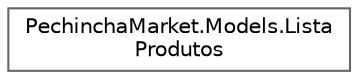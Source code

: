 digraph "Graphical Class Hierarchy"
{
 // LATEX_PDF_SIZE
  bgcolor="transparent";
  edge [fontname=Helvetica,fontsize=10,labelfontname=Helvetica,labelfontsize=10];
  node [fontname=Helvetica,fontsize=10,shape=box,height=0.2,width=0.4];
  rankdir="LR";
  Node0 [id="Node000000",label="PechinchaMarket.Models.Lista\lProdutos",height=0.2,width=0.4,color="grey40", fillcolor="white", style="filled",URL="$class_pechincha_market_1_1_models_1_1_lista_produtos.html",tooltip="Lista de produtos de um cliente."];
}
